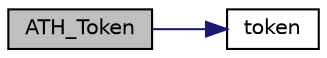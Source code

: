 digraph "ATH_Token"
{
  edge [fontname="Helvetica",fontsize="10",labelfontname="Helvetica",labelfontsize="10"];
  node [fontname="Helvetica",fontsize="10",shape=record];
  rankdir="LR";
  Node99 [label="ATH_Token",height=0.2,width=0.4,color="black", fillcolor="grey75", style="filled", fontcolor="black"];
  Node99 -> Node100 [color="midnightblue",fontsize="10",style="solid"];
  Node100 [label="token",height=0.2,width=0.4,color="black", fillcolor="white", style="filled",URL="$atlast_8c.html#a8984ad89c2873f4bb3e849c2e515a131"];
}
